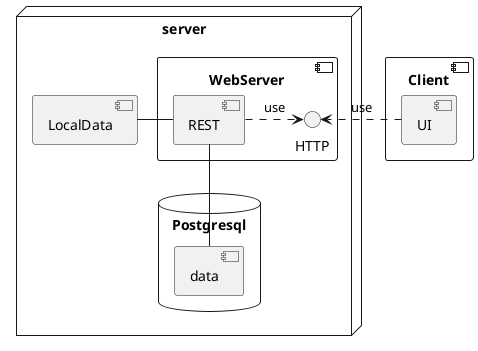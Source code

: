 ```plantuml
@startuml
node server{
  component "WebServer"{
    [REST] .> HTTP : use
  }
  database "Postgresql"{
    [data] -up- REST
  }
  [LocalData] - REST
}

component "Client"{
  [UI] .right.> HTTP: use
}
@enduml
```